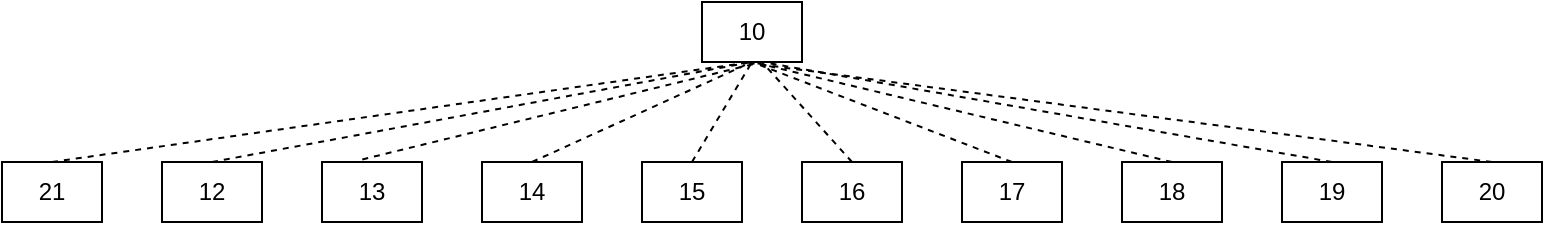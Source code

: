 <mxfile version="27.1.6">
  <diagram name="Página-1" id="KWi3n0y2-UPZN67Sva7O">
    <mxGraphModel dx="1181" dy="1819" grid="1" gridSize="10" guides="1" tooltips="1" connect="1" arrows="1" fold="1" page="1" pageScale="1" pageWidth="827" pageHeight="1169" math="0" shadow="0">
      <root>
        <mxCell id="0" />
        <mxCell id="1" parent="0" />
        <mxCell id="Tw-45FJCrzLkkma6JlbT-1" value="10" style="rounded=0;whiteSpace=wrap;html=1;" vertex="1" parent="1">
          <mxGeometry x="370" y="-1160" width="50" height="30" as="geometry" />
        </mxCell>
        <mxCell id="Tw-45FJCrzLkkma6JlbT-2" value="21" style="rounded=0;whiteSpace=wrap;html=1;" vertex="1" parent="1">
          <mxGeometry x="20" y="-1080" width="50" height="30" as="geometry" />
        </mxCell>
        <mxCell id="Tw-45FJCrzLkkma6JlbT-3" value="12" style="rounded=0;whiteSpace=wrap;html=1;" vertex="1" parent="1">
          <mxGeometry x="100" y="-1080" width="50" height="30" as="geometry" />
        </mxCell>
        <mxCell id="Tw-45FJCrzLkkma6JlbT-4" value="13" style="rounded=0;whiteSpace=wrap;html=1;" vertex="1" parent="1">
          <mxGeometry x="180" y="-1080" width="50" height="30" as="geometry" />
        </mxCell>
        <mxCell id="Tw-45FJCrzLkkma6JlbT-5" value="14" style="rounded=0;whiteSpace=wrap;html=1;" vertex="1" parent="1">
          <mxGeometry x="260" y="-1080" width="50" height="30" as="geometry" />
        </mxCell>
        <mxCell id="Tw-45FJCrzLkkma6JlbT-6" value="15" style="rounded=0;whiteSpace=wrap;html=1;" vertex="1" parent="1">
          <mxGeometry x="340" y="-1080" width="50" height="30" as="geometry" />
        </mxCell>
        <mxCell id="Tw-45FJCrzLkkma6JlbT-7" value="16" style="rounded=0;whiteSpace=wrap;html=1;" vertex="1" parent="1">
          <mxGeometry x="420" y="-1080" width="50" height="30" as="geometry" />
        </mxCell>
        <mxCell id="Tw-45FJCrzLkkma6JlbT-8" value="17" style="rounded=0;whiteSpace=wrap;html=1;" vertex="1" parent="1">
          <mxGeometry x="500" y="-1080" width="50" height="30" as="geometry" />
        </mxCell>
        <mxCell id="Tw-45FJCrzLkkma6JlbT-9" value="18" style="rounded=0;whiteSpace=wrap;html=1;" vertex="1" parent="1">
          <mxGeometry x="580" y="-1080" width="50" height="30" as="geometry" />
        </mxCell>
        <mxCell id="Tw-45FJCrzLkkma6JlbT-10" value="19" style="rounded=0;whiteSpace=wrap;html=1;" vertex="1" parent="1">
          <mxGeometry x="660" y="-1080" width="50" height="30" as="geometry" />
        </mxCell>
        <mxCell id="Tw-45FJCrzLkkma6JlbT-11" value="20" style="rounded=0;whiteSpace=wrap;html=1;" vertex="1" parent="1">
          <mxGeometry x="740" y="-1080" width="50" height="30" as="geometry" />
        </mxCell>
        <mxCell id="Tw-45FJCrzLkkma6JlbT-14" value="" style="endArrow=none;dashed=1;html=1;rounded=0;exitX=0.5;exitY=0;exitDx=0;exitDy=0;entryX=0.5;entryY=1;entryDx=0;entryDy=0;" edge="1" parent="1" source="Tw-45FJCrzLkkma6JlbT-3" target="Tw-45FJCrzLkkma6JlbT-1">
          <mxGeometry width="50" height="50" relative="1" as="geometry">
            <mxPoint x="320" y="-1080" as="sourcePoint" />
            <mxPoint x="370" y="-1130" as="targetPoint" />
          </mxGeometry>
        </mxCell>
        <mxCell id="Tw-45FJCrzLkkma6JlbT-16" value="" style="endArrow=none;dashed=1;html=1;rounded=0;exitX=0.5;exitY=0;exitDx=0;exitDy=0;entryX=0.5;entryY=1;entryDx=0;entryDy=0;" edge="1" parent="1" source="Tw-45FJCrzLkkma6JlbT-6" target="Tw-45FJCrzLkkma6JlbT-1">
          <mxGeometry width="50" height="50" relative="1" as="geometry">
            <mxPoint x="350" y="-1080" as="sourcePoint" />
            <mxPoint x="400" y="-1130" as="targetPoint" />
          </mxGeometry>
        </mxCell>
        <mxCell id="Tw-45FJCrzLkkma6JlbT-17" value="" style="endArrow=none;dashed=1;html=1;rounded=0;exitX=0.5;exitY=0;exitDx=0;exitDy=0;" edge="1" parent="1" source="Tw-45FJCrzLkkma6JlbT-7">
          <mxGeometry width="50" height="50" relative="1" as="geometry">
            <mxPoint x="350" y="-1080" as="sourcePoint" />
            <mxPoint x="400" y="-1130" as="targetPoint" />
          </mxGeometry>
        </mxCell>
        <mxCell id="Tw-45FJCrzLkkma6JlbT-18" value="" style="endArrow=none;dashed=1;html=1;rounded=0;entryX=0.5;entryY=1;entryDx=0;entryDy=0;exitX=0.5;exitY=0;exitDx=0;exitDy=0;" edge="1" parent="1" source="Tw-45FJCrzLkkma6JlbT-8" target="Tw-45FJCrzLkkma6JlbT-1">
          <mxGeometry width="50" height="50" relative="1" as="geometry">
            <mxPoint x="520" y="-1090" as="sourcePoint" />
            <mxPoint x="570" y="-1140" as="targetPoint" />
          </mxGeometry>
        </mxCell>
        <mxCell id="Tw-45FJCrzLkkma6JlbT-19" value="" style="endArrow=none;dashed=1;html=1;rounded=0;entryX=0.5;entryY=1;entryDx=0;entryDy=0;exitX=0.5;exitY=0;exitDx=0;exitDy=0;" edge="1" parent="1" source="Tw-45FJCrzLkkma6JlbT-9" target="Tw-45FJCrzLkkma6JlbT-1">
          <mxGeometry width="50" height="50" relative="1" as="geometry">
            <mxPoint x="570" y="-880" as="sourcePoint" />
            <mxPoint x="620" y="-930" as="targetPoint" />
          </mxGeometry>
        </mxCell>
        <mxCell id="Tw-45FJCrzLkkma6JlbT-20" value="" style="endArrow=none;dashed=1;html=1;rounded=0;exitX=0.5;exitY=0;exitDx=0;exitDy=0;" edge="1" parent="1" source="Tw-45FJCrzLkkma6JlbT-11">
          <mxGeometry width="50" height="50" relative="1" as="geometry">
            <mxPoint x="340" y="-1080" as="sourcePoint" />
            <mxPoint x="390" y="-1130" as="targetPoint" />
          </mxGeometry>
        </mxCell>
        <mxCell id="Tw-45FJCrzLkkma6JlbT-21" value="" style="endArrow=none;dashed=1;html=1;rounded=0;exitX=0.5;exitY=0;exitDx=0;exitDy=0;" edge="1" parent="1" source="Tw-45FJCrzLkkma6JlbT-10">
          <mxGeometry width="50" height="50" relative="1" as="geometry">
            <mxPoint x="350" y="-1080" as="sourcePoint" />
            <mxPoint x="400" y="-1130" as="targetPoint" />
          </mxGeometry>
        </mxCell>
        <mxCell id="Tw-45FJCrzLkkma6JlbT-22" value="" style="endArrow=none;dashed=1;html=1;rounded=0;exitX=0.403;exitY=-0.043;exitDx=0;exitDy=0;exitPerimeter=0;" edge="1" parent="1" source="Tw-45FJCrzLkkma6JlbT-4">
          <mxGeometry width="50" height="50" relative="1" as="geometry">
            <mxPoint x="350" y="-1080" as="sourcePoint" />
            <mxPoint x="400" y="-1130" as="targetPoint" />
          </mxGeometry>
        </mxCell>
        <mxCell id="Tw-45FJCrzLkkma6JlbT-23" value="" style="endArrow=none;dashed=1;html=1;rounded=0;exitX=0.5;exitY=0;exitDx=0;exitDy=0;entryX=0.5;entryY=1;entryDx=0;entryDy=0;" edge="1" parent="1" source="Tw-45FJCrzLkkma6JlbT-5" target="Tw-45FJCrzLkkma6JlbT-1">
          <mxGeometry width="50" height="50" relative="1" as="geometry">
            <mxPoint x="350" y="-1080" as="sourcePoint" />
            <mxPoint x="400" y="-1130" as="targetPoint" />
          </mxGeometry>
        </mxCell>
        <mxCell id="Tw-45FJCrzLkkma6JlbT-24" value="" style="endArrow=none;dashed=1;html=1;rounded=0;entryX=0.5;entryY=1;entryDx=0;entryDy=0;exitX=0.5;exitY=0;exitDx=0;exitDy=0;" edge="1" parent="1" source="Tw-45FJCrzLkkma6JlbT-2" target="Tw-45FJCrzLkkma6JlbT-1">
          <mxGeometry width="50" height="50" relative="1" as="geometry">
            <mxPoint x="420" y="-980" as="sourcePoint" />
            <mxPoint x="470" y="-1030" as="targetPoint" />
          </mxGeometry>
        </mxCell>
      </root>
    </mxGraphModel>
  </diagram>
</mxfile>
